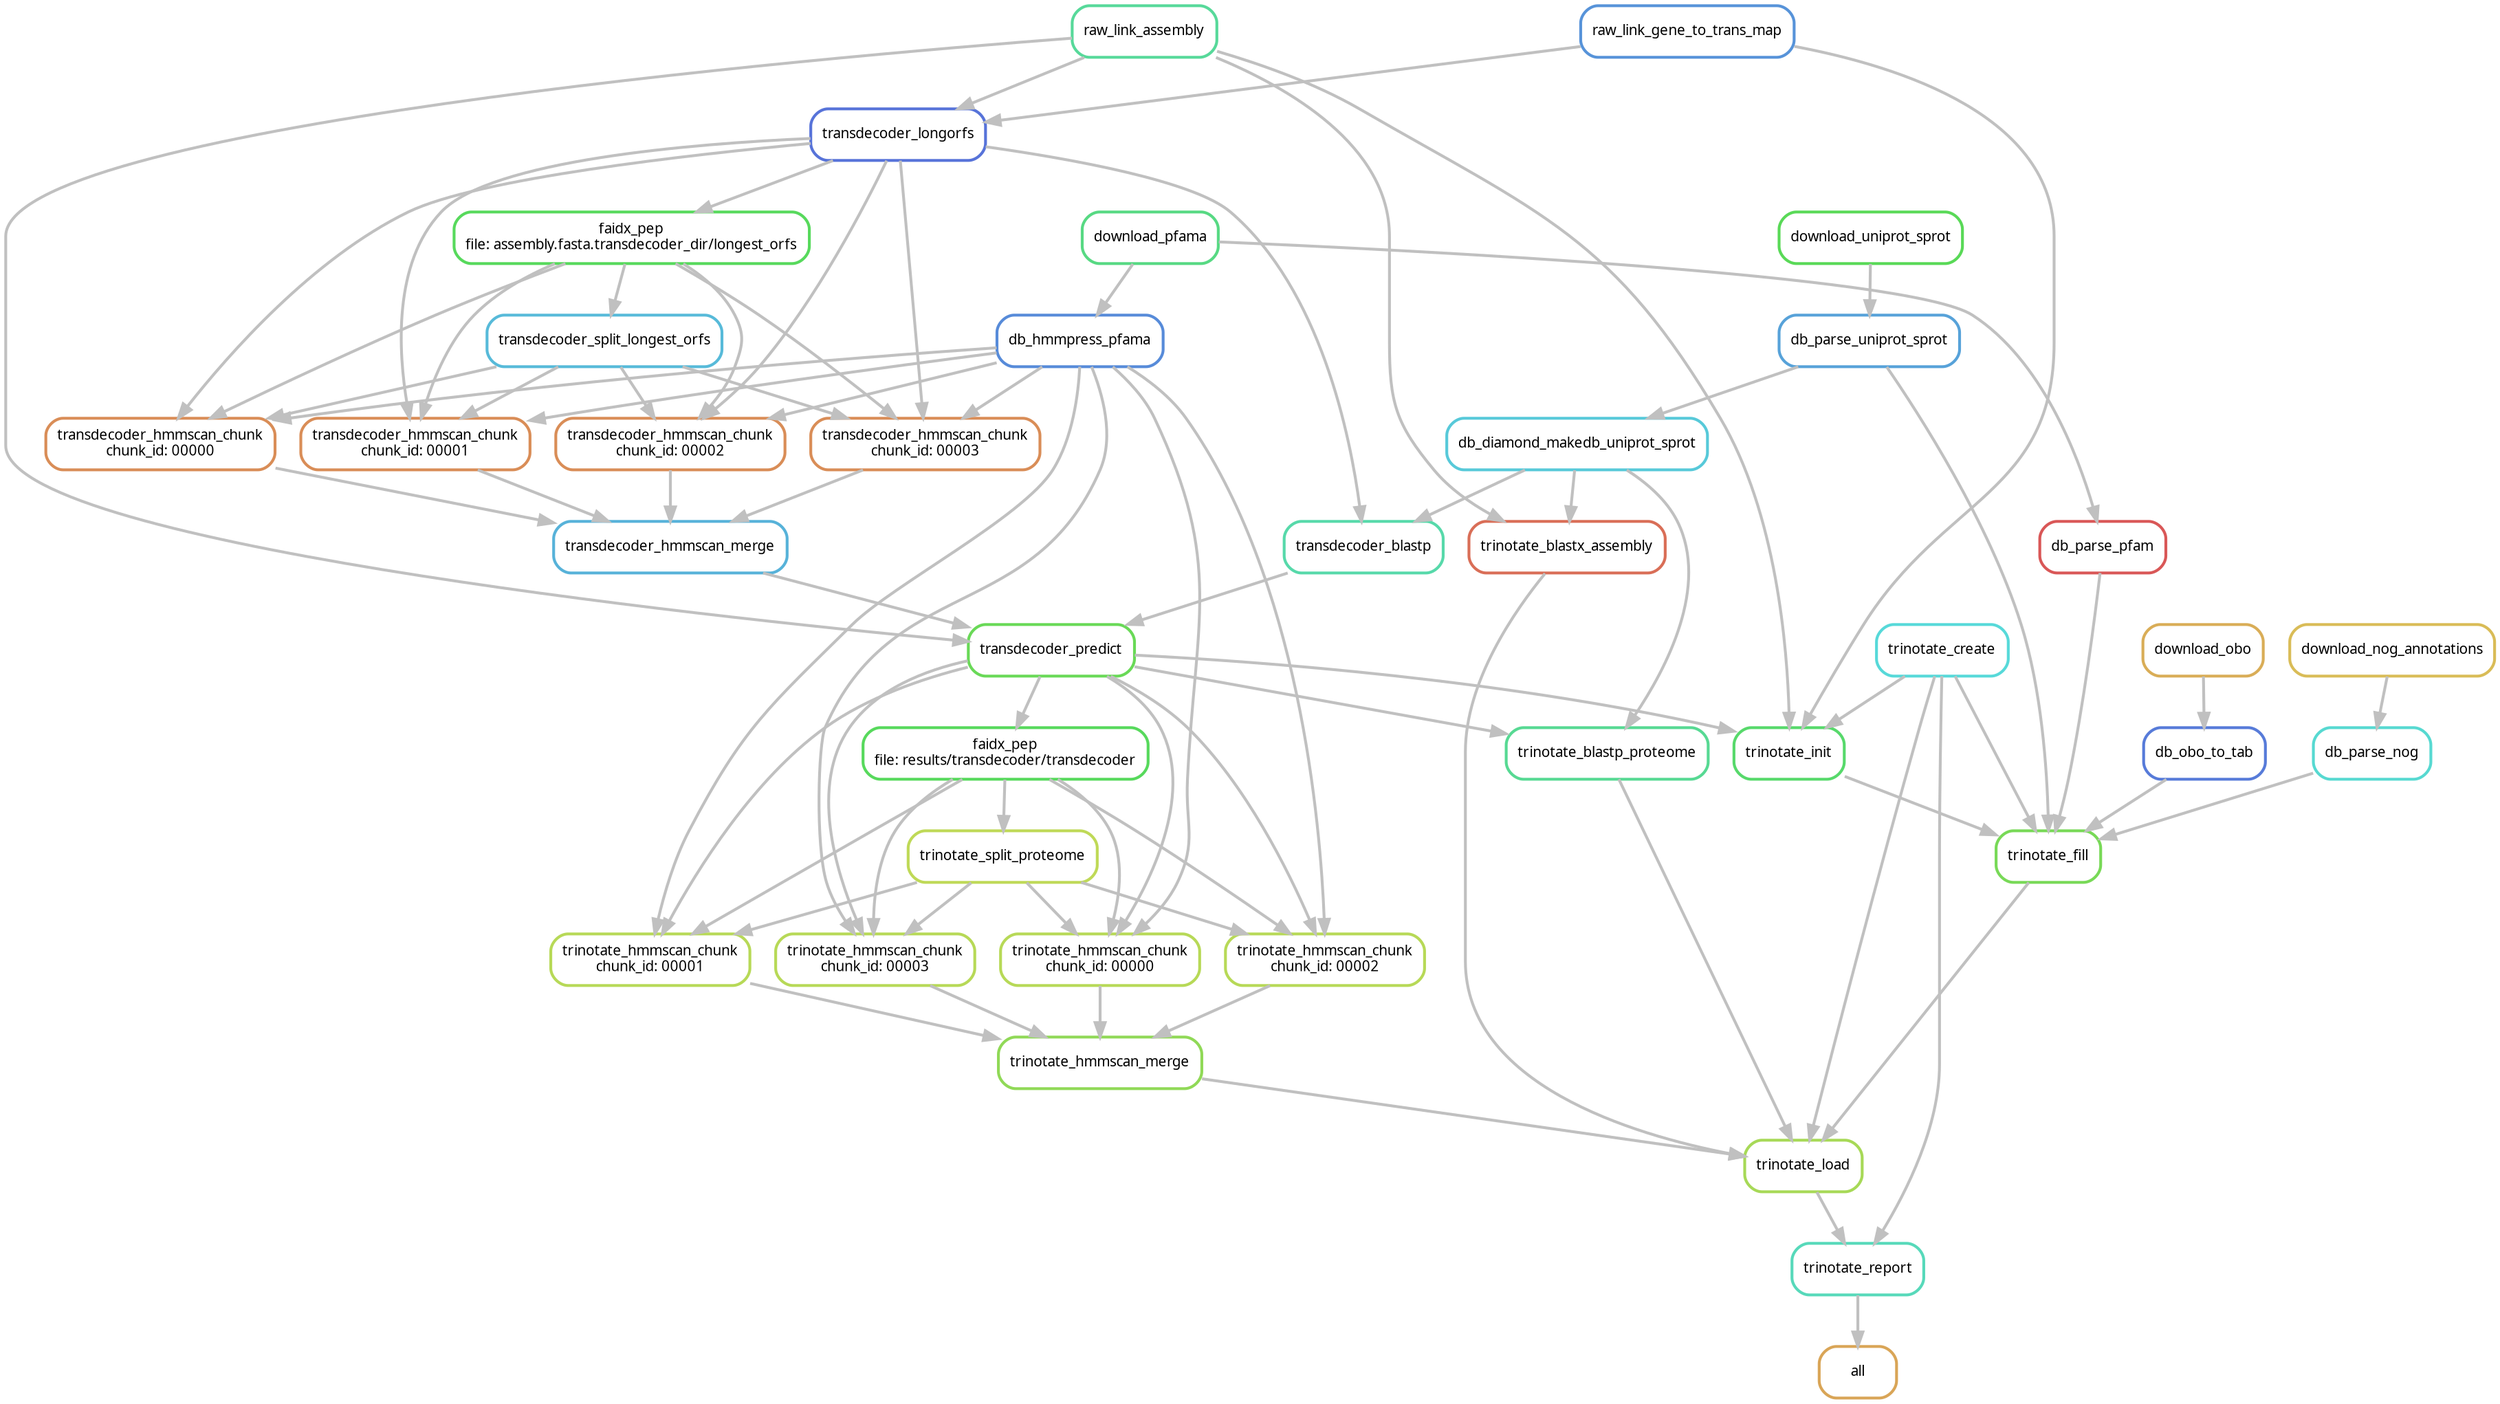 digraph snakemake_dag {
    graph[bgcolor=white, margin=0];
    node[shape=box, style=rounded, fontname=sans,                 fontsize=10, penwidth=2];
    edge[penwidth=2, color=grey];
	0[label = "all", color = "0.10 0.6 0.85", style="rounded"];
	1[label = "trinotate_report", color = "0.46 0.6 0.85", style="rounded"];
	2[label = "trinotate_create", color = "0.50 0.6 0.85", style="rounded"];
	3[label = "trinotate_load", color = "0.23 0.6 0.85", style="rounded"];
	4[label = "trinotate_fill", color = "0.29 0.6 0.85", style="rounded"];
	5[label = "trinotate_init", color = "0.36 0.6 0.85", style="rounded"];
	6[label = "raw_link_gene_to_trans_map", color = "0.59 0.6 0.85", style="rounded"];
	7[label = "raw_link_assembly", color = "0.42 0.6 0.85", style="rounded"];
	8[label = "transdecoder_predict", color = "0.31 0.6 0.85", style="rounded"];
	9[label = "transdecoder_hmmscan_merge", color = "0.55 0.6 0.85", style="rounded"];
	10[label = "transdecoder_hmmscan_chunk\nchunk_id: 00000", color = "0.07 0.6 0.85", style="rounded"];
	11[label = "transdecoder_longorfs", color = "0.63 0.6 0.85", style="rounded"];
	12[label = "faidx_pep\nfile: assembly.fasta.transdecoder_dir/longest_orfs", color = "0.34 0.6 0.85", style="rounded"];
	13[label = "transdecoder_split_longest_orfs", color = "0.54 0.6 0.85", style="rounded"];
	14[label = "db_hmmpress_pfama", color = "0.60 0.6 0.85", style="rounded"];
	15[label = "download_pfama", color = "0.39 0.6 0.85", style="rounded"];
	16[label = "transdecoder_hmmscan_chunk\nchunk_id: 00001", color = "0.07 0.6 0.85", style="rounded"];
	17[label = "transdecoder_hmmscan_chunk\nchunk_id: 00002", color = "0.07 0.6 0.85", style="rounded"];
	18[label = "transdecoder_hmmscan_chunk\nchunk_id: 00003", color = "0.07 0.6 0.85", style="rounded"];
	19[label = "transdecoder_blastp", color = "0.44 0.6 0.85", style="rounded"];
	20[label = "db_diamond_makedb_uniprot_sprot", color = "0.52 0.6 0.85", style="rounded"];
	21[label = "db_parse_uniprot_sprot", color = "0.57 0.6 0.85", style="rounded"];
	22[label = "download_uniprot_sprot", color = "0.33 0.6 0.85", style="rounded"];
	23[label = "db_parse_nog", color = "0.49 0.6 0.85", style="rounded"];
	24[label = "download_nog_annotations", color = "0.13 0.6 0.85", style="rounded"];
	25[label = "db_obo_to_tab", color = "0.62 0.6 0.85", style="rounded"];
	26[label = "download_obo", color = "0.11 0.6 0.85", style="rounded"];
	27[label = "db_parse_pfam", color = "0.00 0.6 0.85", style="rounded"];
	28[label = "trinotate_blastx_assembly", color = "0.03 0.6 0.85", style="rounded"];
	29[label = "trinotate_blastp_proteome", color = "0.41 0.6 0.85", style="rounded"];
	30[label = "trinotate_hmmscan_merge", color = "0.26 0.6 0.85", style="rounded"];
	31[label = "trinotate_hmmscan_chunk\nchunk_id: 00000", color = "0.21 0.6 0.85", style="rounded"];
	32[label = "faidx_pep\nfile: results/transdecoder/transdecoder", color = "0.34 0.6 0.85", style="rounded"];
	33[label = "trinotate_split_proteome", color = "0.20 0.6 0.85", style="rounded"];
	34[label = "trinotate_hmmscan_chunk\nchunk_id: 00001", color = "0.21 0.6 0.85", style="rounded"];
	35[label = "trinotate_hmmscan_chunk\nchunk_id: 00002", color = "0.21 0.6 0.85", style="rounded"];
	36[label = "trinotate_hmmscan_chunk\nchunk_id: 00003", color = "0.21 0.6 0.85", style="rounded"];
	1 -> 0
	2 -> 1
	3 -> 1
	2 -> 3
	4 -> 3
	28 -> 3
	29 -> 3
	30 -> 3
	2 -> 4
	5 -> 4
	23 -> 4
	25 -> 4
	21 -> 4
	27 -> 4
	2 -> 5
	6 -> 5
	7 -> 5
	8 -> 5
	7 -> 8
	9 -> 8
	19 -> 8
	10 -> 9
	16 -> 9
	17 -> 9
	18 -> 9
	11 -> 10
	12 -> 10
	13 -> 10
	14 -> 10
	7 -> 11
	6 -> 11
	11 -> 12
	12 -> 13
	15 -> 14
	11 -> 16
	12 -> 16
	13 -> 16
	14 -> 16
	11 -> 17
	12 -> 17
	13 -> 17
	14 -> 17
	11 -> 18
	12 -> 18
	13 -> 18
	14 -> 18
	11 -> 19
	20 -> 19
	21 -> 20
	22 -> 21
	24 -> 23
	26 -> 25
	15 -> 27
	7 -> 28
	20 -> 28
	8 -> 29
	20 -> 29
	31 -> 30
	34 -> 30
	35 -> 30
	36 -> 30
	8 -> 31
	32 -> 31
	33 -> 31
	14 -> 31
	8 -> 32
	32 -> 33
	8 -> 34
	32 -> 34
	33 -> 34
	14 -> 34
	8 -> 35
	32 -> 35
	33 -> 35
	14 -> 35
	8 -> 36
	32 -> 36
	33 -> 36
	14 -> 36
}            
